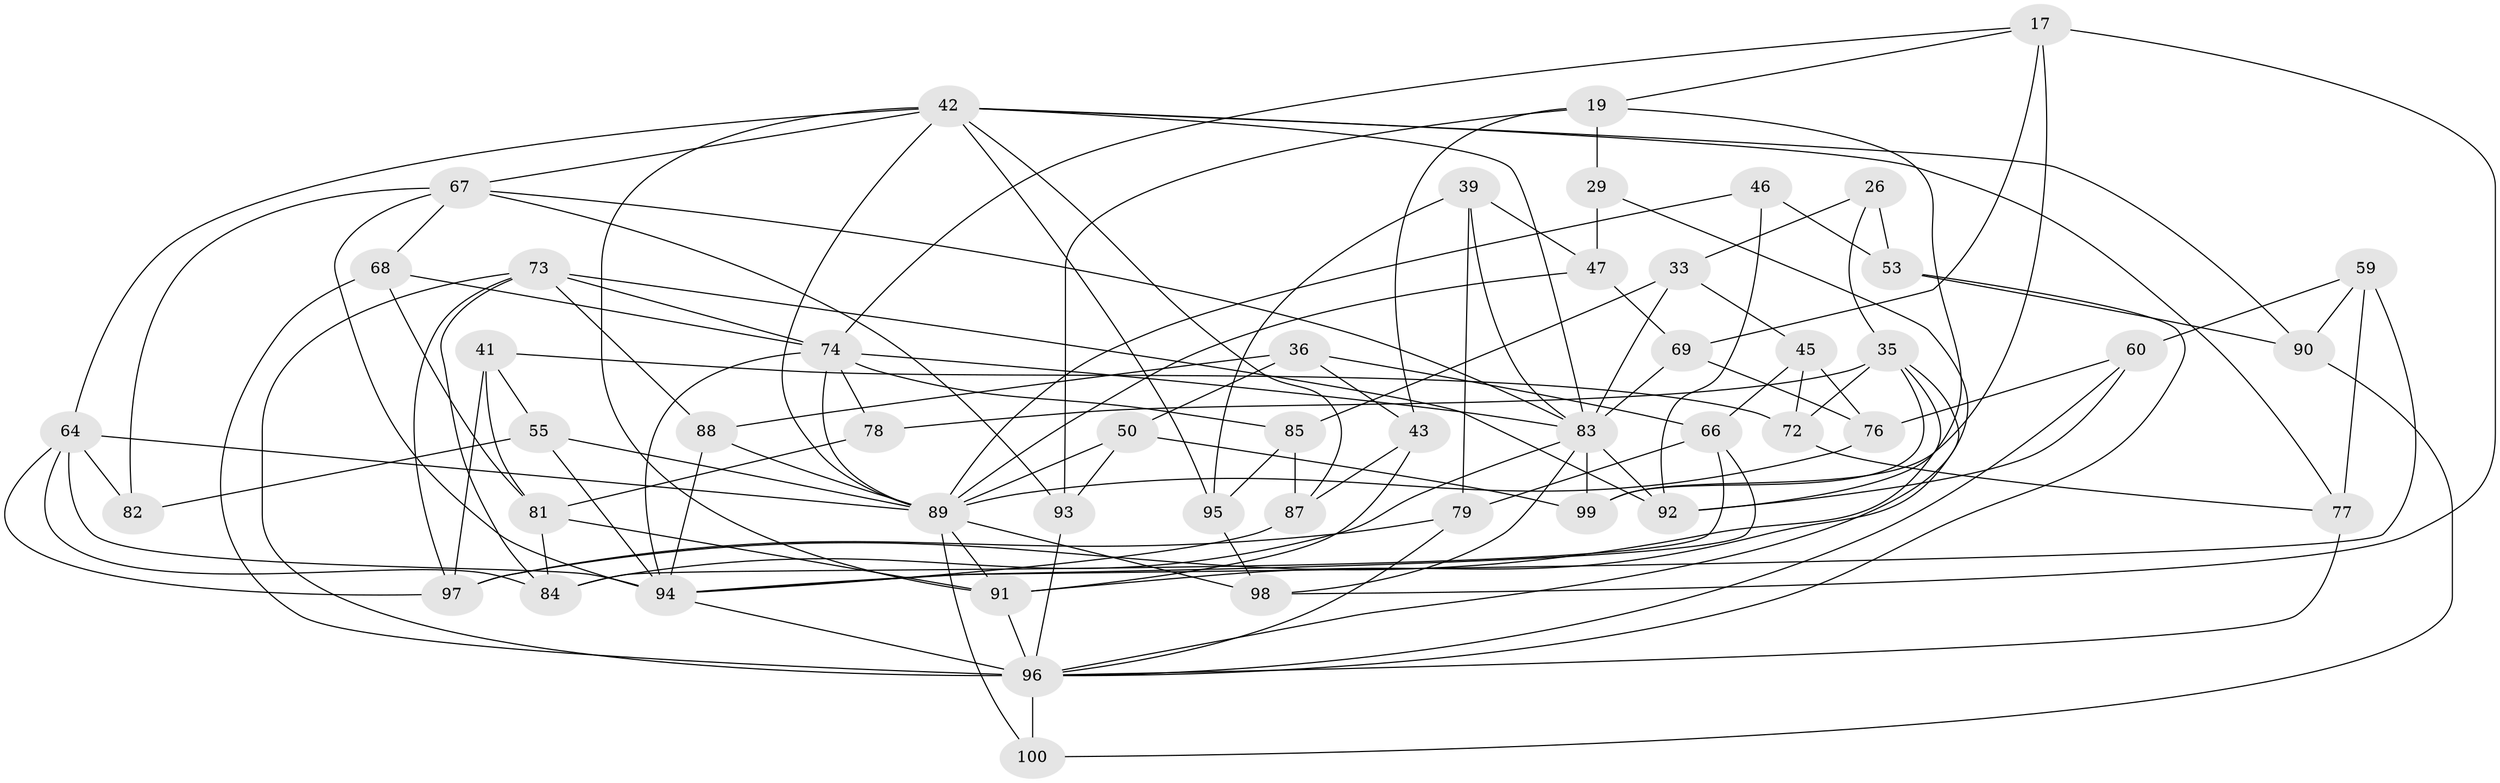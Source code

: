 // original degree distribution, {4: 1.0}
// Generated by graph-tools (version 1.1) at 2025/58/03/09/25 04:58:26]
// undirected, 50 vertices, 123 edges
graph export_dot {
graph [start="1"]
  node [color=gray90,style=filled];
  17 [super="+2"];
  19 [super="+6"];
  26;
  29;
  33;
  35 [super="+32"];
  36;
  39;
  41;
  42 [super="+25"];
  43;
  45;
  46;
  47;
  50;
  53 [super="+23"];
  55;
  59;
  60;
  64 [super="+16+54"];
  66 [super="+22"];
  67 [super="+31"];
  68;
  69;
  72;
  73 [super="+8+56"];
  74 [super="+71"];
  76 [super="+34"];
  77;
  78;
  79;
  81 [super="+58"];
  82;
  83 [super="+40+75"];
  84 [super="+10"];
  85;
  87;
  88 [super="+86"];
  89 [super="+24+38"];
  90;
  91 [super="+44"];
  92 [super="+70"];
  93;
  94 [super="+49+80"];
  95;
  96 [super="+51+65+63"];
  97 [super="+62"];
  98;
  99 [super="+13"];
  100;
  17 -- 98;
  17 -- 99 [weight=2];
  17 -- 19;
  17 -- 69;
  17 -- 74;
  19 -- 93;
  19 -- 43;
  19 -- 29 [weight=2];
  19 -- 92;
  26 -- 33;
  26 -- 53 [weight=2];
  26 -- 35;
  29 -- 47;
  29 -- 91;
  33 -- 85;
  33 -- 45;
  33 -- 83;
  35 -- 78;
  35 -- 96 [weight=2];
  35 -- 99;
  35 -- 97 [weight=2];
  35 -- 72;
  36 -- 43;
  36 -- 50;
  36 -- 66;
  36 -- 88;
  39 -- 79;
  39 -- 47;
  39 -- 95;
  39 -- 83;
  41 -- 72;
  41 -- 55;
  41 -- 81;
  41 -- 97;
  42 -- 77;
  42 -- 89;
  42 -- 87;
  42 -- 90;
  42 -- 95;
  42 -- 91 [weight=2];
  42 -- 83;
  42 -- 64;
  42 -- 67;
  43 -- 87;
  43 -- 91;
  45 -- 66;
  45 -- 76;
  45 -- 72;
  46 -- 53 [weight=2];
  46 -- 92;
  46 -- 89;
  47 -- 69;
  47 -- 89;
  50 -- 93;
  50 -- 99;
  50 -- 89;
  53 -- 90;
  53 -- 96;
  55 -- 82;
  55 -- 89;
  55 -- 94;
  59 -- 60;
  59 -- 90;
  59 -- 77;
  59 -- 94;
  60 -- 76;
  60 -- 92;
  60 -- 96;
  64 -- 82 [weight=2];
  64 -- 97;
  64 -- 89;
  64 -- 94 [weight=2];
  64 -- 84;
  66 -- 84 [weight=2];
  66 -- 79;
  66 -- 94;
  67 -- 83;
  67 -- 68;
  67 -- 94;
  67 -- 82;
  67 -- 93;
  68 -- 81;
  68 -- 96;
  68 -- 74;
  69 -- 83;
  69 -- 76;
  72 -- 77;
  73 -- 96 [weight=2];
  73 -- 88 [weight=2];
  73 -- 97;
  73 -- 74 [weight=4];
  73 -- 84;
  73 -- 92 [weight=2];
  74 -- 83 [weight=2];
  74 -- 78;
  74 -- 85;
  74 -- 89 [weight=2];
  74 -- 94 [weight=2];
  76 -- 89 [weight=3];
  77 -- 96;
  78 -- 81 [weight=2];
  79 -- 97;
  79 -- 96;
  81 -- 84;
  81 -- 91;
  83 -- 99 [weight=2];
  83 -- 98;
  83 -- 92;
  83 -- 84;
  85 -- 95;
  85 -- 87;
  87 -- 94;
  88 -- 89 [weight=2];
  88 -- 94;
  89 -- 98;
  89 -- 91;
  89 -- 100;
  90 -- 100;
  91 -- 96 [weight=2];
  93 -- 96;
  94 -- 96 [weight=2];
  95 -- 98;
  96 -- 100 [weight=2];
}
